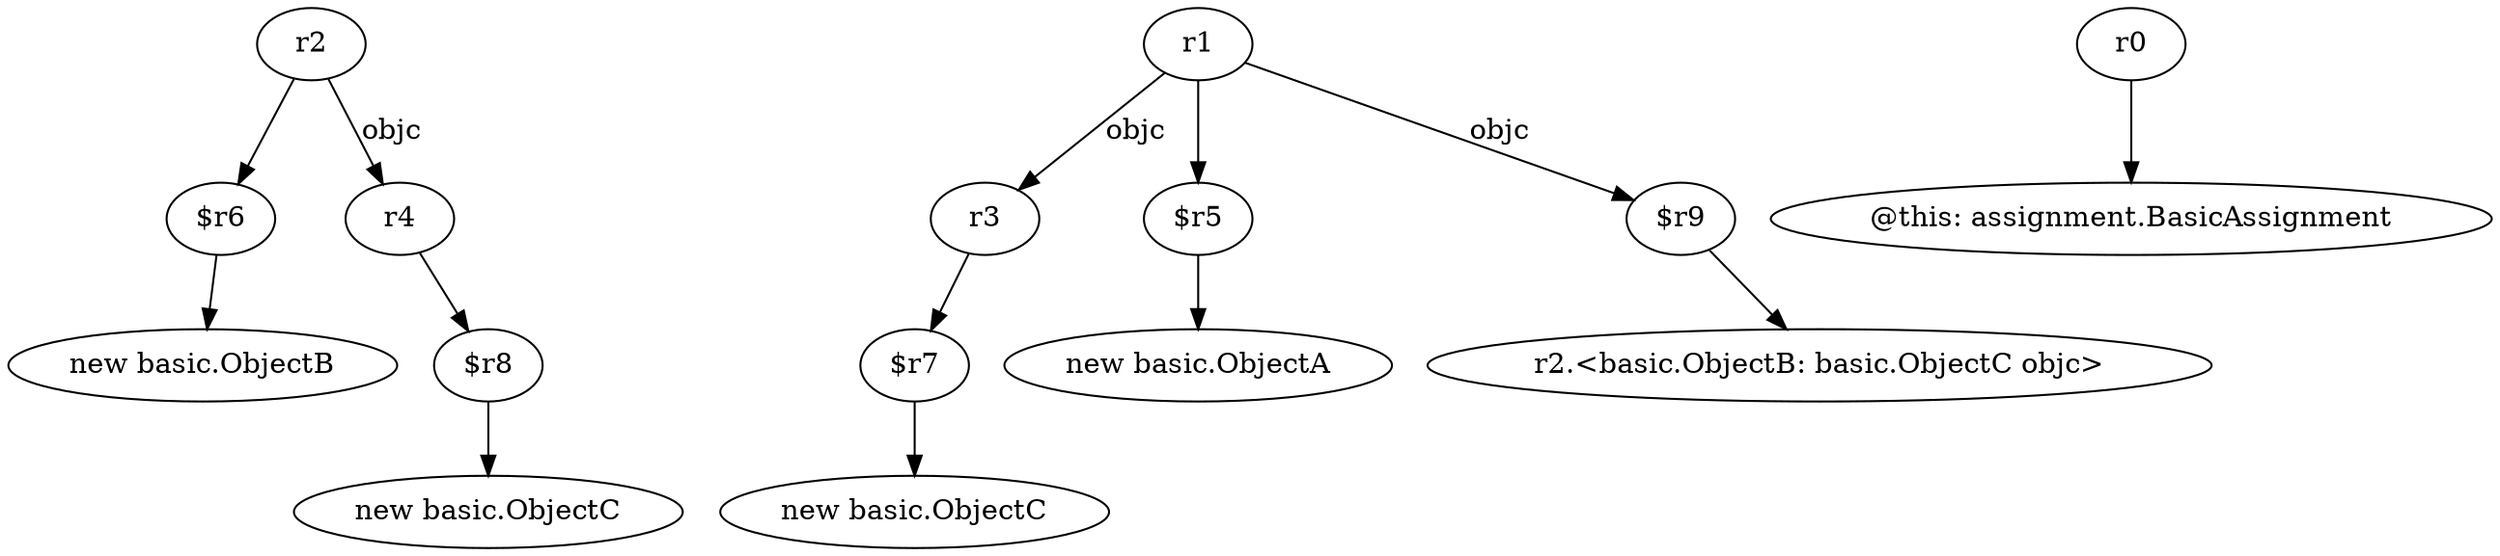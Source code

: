 digraph g {
0[label="$r6"]
1[label="new basic.ObjectB"]
0->1[label=""]
2[label="r2"]
3[label="r4"]
2->3[label="objc"]
4[label="$r7"]
5[label="new basic.ObjectC"]
4->5[label=""]
6[label="r3"]
6->4[label=""]
7[label="$r8"]
8[label="new basic.ObjectC"]
7->8[label=""]
9[label="r0"]
10[label="@this: assignment.BasicAssignment"]
9->10[label=""]
11[label="$r5"]
12[label="new basic.ObjectA"]
11->12[label=""]
13[label="r1"]
14[label="$r9"]
13->14[label="objc"]
15[label="r2.<basic.ObjectB: basic.ObjectC objc>"]
14->15[label=""]
2->0[label=""]
13->6[label="objc"]
13->11[label=""]
3->7[label=""]
}